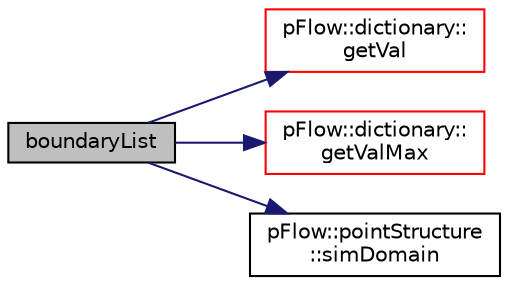 digraph "boundaryList"
{
 // LATEX_PDF_SIZE
  edge [fontname="Helvetica",fontsize="10",labelfontname="Helvetica",labelfontsize="10"];
  node [fontname="Helvetica",fontsize="10",shape=record];
  rankdir="LR";
  Node1 [label="boundaryList",height=0.2,width=0.4,color="black", fillcolor="grey75", style="filled", fontcolor="black",tooltip=" "];
  Node1 -> Node2 [color="midnightblue",fontsize="10",style="solid",fontname="Helvetica"];
  Node2 [label="pFlow::dictionary::\lgetVal",height=0.2,width=0.4,color="red", fillcolor="white", style="filled",URL="$classpFlow_1_1dictionary.html#a523bcff98ab38f3c5961e56eeb0b1d47",tooltip="get the value of data entry"];
  Node1 -> Node5 [color="midnightblue",fontsize="10",style="solid",fontname="Helvetica"];
  Node5 [label="pFlow::dictionary::\lgetValMax",height=0.2,width=0.4,color="red", fillcolor="white", style="filled",URL="$classpFlow_1_1dictionary.html#ac2b3c7c47189ea97d962234a53f600d2",tooltip="get the value of data entry and return max(value, maxVal)"];
  Node1 -> Node11 [color="midnightblue",fontsize="10",style="solid",fontname="Helvetica"];
  Node11 [label="pFlow::pointStructure\l::simDomain",height=0.2,width=0.4,color="black", fillcolor="white", style="filled",URL="$classpFlow_1_1pointStructure.html#ab6e47ba73b45a9bdfe3aeb0e3d629b88",tooltip=" "];
}
